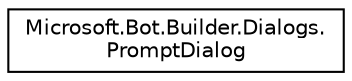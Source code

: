 digraph "Graphical Class Hierarchy"
{
  edge [fontname="Helvetica",fontsize="10",labelfontname="Helvetica",labelfontsize="10"];
  node [fontname="Helvetica",fontsize="10",shape=record];
  rankdir="LR";
  Node1 [label="Microsoft.Bot.Builder.Dialogs.\lPromptDialog",height=0.2,width=0.4,color="black", fillcolor="white", style="filled",URL="$d9/d03/class_microsoft_1_1_bot_1_1_builder_1_1_dialogs_1_1_prompt_dialog.html",tooltip="Dialog factory for simple prompts. "];
}
